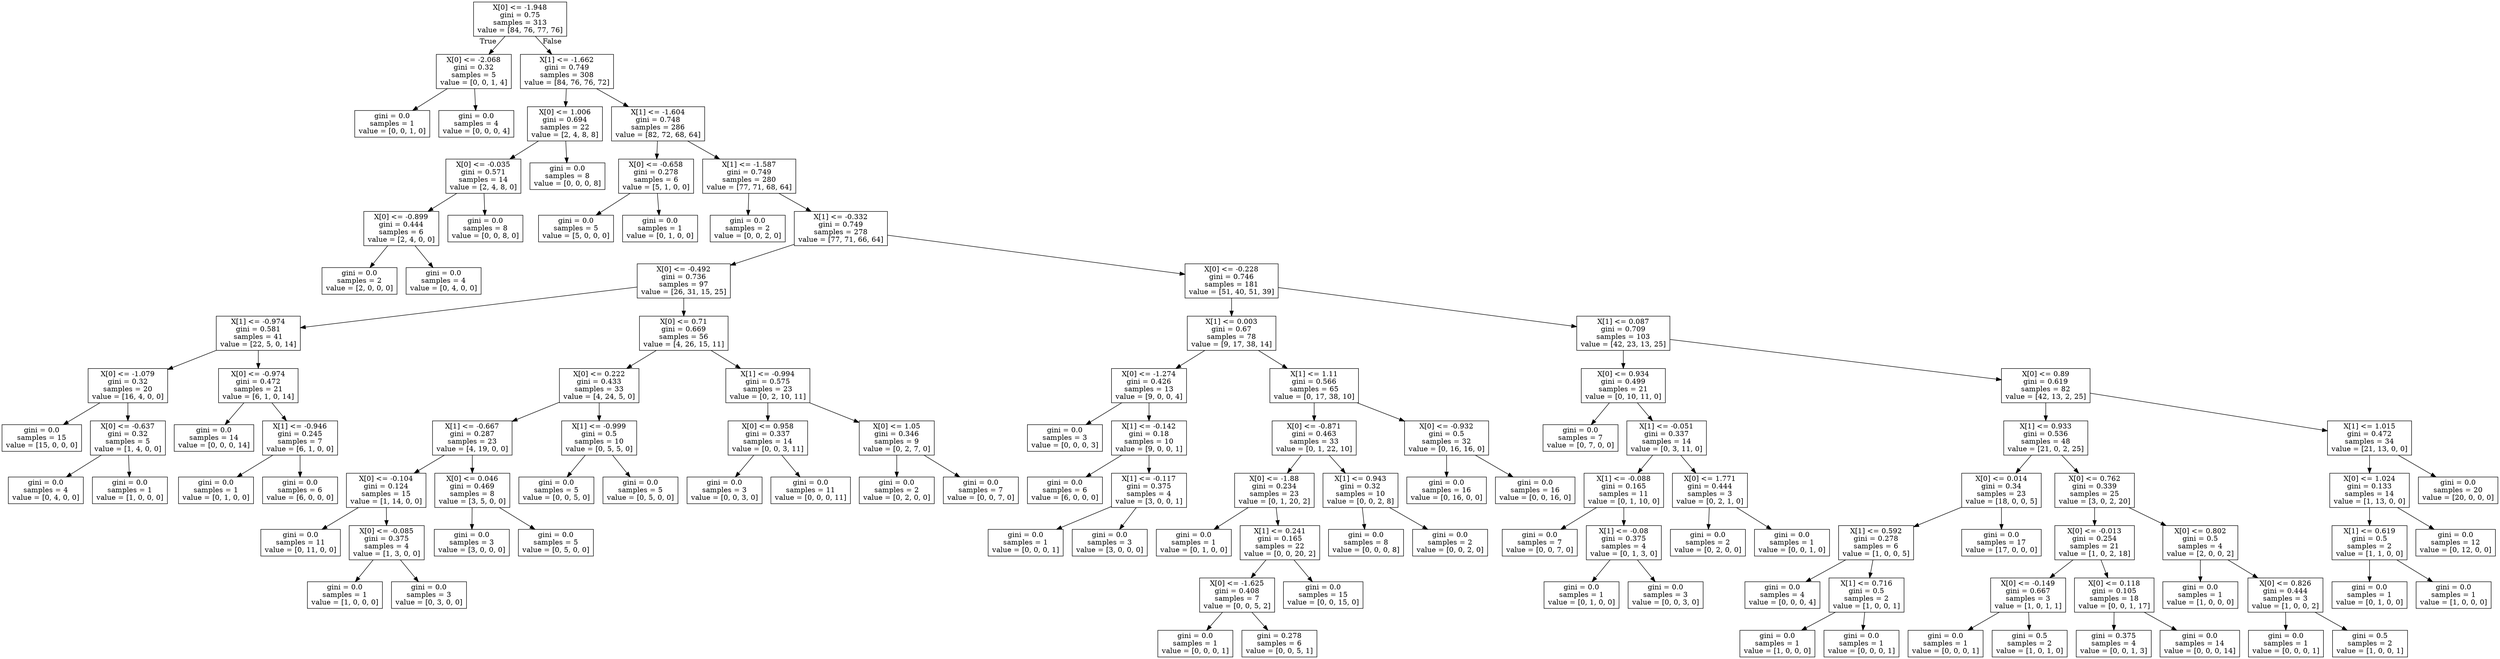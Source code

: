 digraph Tree {
node [shape=box] ;
0 [label="X[0] <= -1.948\ngini = 0.75\nsamples = 313\nvalue = [84, 76, 77, 76]"] ;
1 [label="X[0] <= -2.068\ngini = 0.32\nsamples = 5\nvalue = [0, 0, 1, 4]"] ;
0 -> 1 [labeldistance=2.5, labelangle=45, headlabel="True"] ;
2 [label="gini = 0.0\nsamples = 1\nvalue = [0, 0, 1, 0]"] ;
1 -> 2 ;
3 [label="gini = 0.0\nsamples = 4\nvalue = [0, 0, 0, 4]"] ;
1 -> 3 ;
4 [label="X[1] <= -1.662\ngini = 0.749\nsamples = 308\nvalue = [84, 76, 76, 72]"] ;
0 -> 4 [labeldistance=2.5, labelangle=-45, headlabel="False"] ;
5 [label="X[0] <= 1.006\ngini = 0.694\nsamples = 22\nvalue = [2, 4, 8, 8]"] ;
4 -> 5 ;
6 [label="X[0] <= -0.035\ngini = 0.571\nsamples = 14\nvalue = [2, 4, 8, 0]"] ;
5 -> 6 ;
7 [label="X[0] <= -0.899\ngini = 0.444\nsamples = 6\nvalue = [2, 4, 0, 0]"] ;
6 -> 7 ;
8 [label="gini = 0.0\nsamples = 2\nvalue = [2, 0, 0, 0]"] ;
7 -> 8 ;
9 [label="gini = 0.0\nsamples = 4\nvalue = [0, 4, 0, 0]"] ;
7 -> 9 ;
10 [label="gini = 0.0\nsamples = 8\nvalue = [0, 0, 8, 0]"] ;
6 -> 10 ;
11 [label="gini = 0.0\nsamples = 8\nvalue = [0, 0, 0, 8]"] ;
5 -> 11 ;
12 [label="X[1] <= -1.604\ngini = 0.748\nsamples = 286\nvalue = [82, 72, 68, 64]"] ;
4 -> 12 ;
13 [label="X[0] <= -0.658\ngini = 0.278\nsamples = 6\nvalue = [5, 1, 0, 0]"] ;
12 -> 13 ;
14 [label="gini = 0.0\nsamples = 5\nvalue = [5, 0, 0, 0]"] ;
13 -> 14 ;
15 [label="gini = 0.0\nsamples = 1\nvalue = [0, 1, 0, 0]"] ;
13 -> 15 ;
16 [label="X[1] <= -1.587\ngini = 0.749\nsamples = 280\nvalue = [77, 71, 68, 64]"] ;
12 -> 16 ;
17 [label="gini = 0.0\nsamples = 2\nvalue = [0, 0, 2, 0]"] ;
16 -> 17 ;
18 [label="X[1] <= -0.332\ngini = 0.749\nsamples = 278\nvalue = [77, 71, 66, 64]"] ;
16 -> 18 ;
19 [label="X[0] <= -0.492\ngini = 0.736\nsamples = 97\nvalue = [26, 31, 15, 25]"] ;
18 -> 19 ;
20 [label="X[1] <= -0.974\ngini = 0.581\nsamples = 41\nvalue = [22, 5, 0, 14]"] ;
19 -> 20 ;
21 [label="X[0] <= -1.079\ngini = 0.32\nsamples = 20\nvalue = [16, 4, 0, 0]"] ;
20 -> 21 ;
22 [label="gini = 0.0\nsamples = 15\nvalue = [15, 0, 0, 0]"] ;
21 -> 22 ;
23 [label="X[0] <= -0.637\ngini = 0.32\nsamples = 5\nvalue = [1, 4, 0, 0]"] ;
21 -> 23 ;
24 [label="gini = 0.0\nsamples = 4\nvalue = [0, 4, 0, 0]"] ;
23 -> 24 ;
25 [label="gini = 0.0\nsamples = 1\nvalue = [1, 0, 0, 0]"] ;
23 -> 25 ;
26 [label="X[0] <= -0.974\ngini = 0.472\nsamples = 21\nvalue = [6, 1, 0, 14]"] ;
20 -> 26 ;
27 [label="gini = 0.0\nsamples = 14\nvalue = [0, 0, 0, 14]"] ;
26 -> 27 ;
28 [label="X[1] <= -0.946\ngini = 0.245\nsamples = 7\nvalue = [6, 1, 0, 0]"] ;
26 -> 28 ;
29 [label="gini = 0.0\nsamples = 1\nvalue = [0, 1, 0, 0]"] ;
28 -> 29 ;
30 [label="gini = 0.0\nsamples = 6\nvalue = [6, 0, 0, 0]"] ;
28 -> 30 ;
31 [label="X[0] <= 0.71\ngini = 0.669\nsamples = 56\nvalue = [4, 26, 15, 11]"] ;
19 -> 31 ;
32 [label="X[0] <= 0.222\ngini = 0.433\nsamples = 33\nvalue = [4, 24, 5, 0]"] ;
31 -> 32 ;
33 [label="X[1] <= -0.667\ngini = 0.287\nsamples = 23\nvalue = [4, 19, 0, 0]"] ;
32 -> 33 ;
34 [label="X[0] <= -0.104\ngini = 0.124\nsamples = 15\nvalue = [1, 14, 0, 0]"] ;
33 -> 34 ;
35 [label="gini = 0.0\nsamples = 11\nvalue = [0, 11, 0, 0]"] ;
34 -> 35 ;
36 [label="X[0] <= -0.085\ngini = 0.375\nsamples = 4\nvalue = [1, 3, 0, 0]"] ;
34 -> 36 ;
37 [label="gini = 0.0\nsamples = 1\nvalue = [1, 0, 0, 0]"] ;
36 -> 37 ;
38 [label="gini = 0.0\nsamples = 3\nvalue = [0, 3, 0, 0]"] ;
36 -> 38 ;
39 [label="X[0] <= 0.046\ngini = 0.469\nsamples = 8\nvalue = [3, 5, 0, 0]"] ;
33 -> 39 ;
40 [label="gini = 0.0\nsamples = 3\nvalue = [3, 0, 0, 0]"] ;
39 -> 40 ;
41 [label="gini = 0.0\nsamples = 5\nvalue = [0, 5, 0, 0]"] ;
39 -> 41 ;
42 [label="X[1] <= -0.999\ngini = 0.5\nsamples = 10\nvalue = [0, 5, 5, 0]"] ;
32 -> 42 ;
43 [label="gini = 0.0\nsamples = 5\nvalue = [0, 0, 5, 0]"] ;
42 -> 43 ;
44 [label="gini = 0.0\nsamples = 5\nvalue = [0, 5, 0, 0]"] ;
42 -> 44 ;
45 [label="X[1] <= -0.994\ngini = 0.575\nsamples = 23\nvalue = [0, 2, 10, 11]"] ;
31 -> 45 ;
46 [label="X[0] <= 0.958\ngini = 0.337\nsamples = 14\nvalue = [0, 0, 3, 11]"] ;
45 -> 46 ;
47 [label="gini = 0.0\nsamples = 3\nvalue = [0, 0, 3, 0]"] ;
46 -> 47 ;
48 [label="gini = 0.0\nsamples = 11\nvalue = [0, 0, 0, 11]"] ;
46 -> 48 ;
49 [label="X[0] <= 1.05\ngini = 0.346\nsamples = 9\nvalue = [0, 2, 7, 0]"] ;
45 -> 49 ;
50 [label="gini = 0.0\nsamples = 2\nvalue = [0, 2, 0, 0]"] ;
49 -> 50 ;
51 [label="gini = 0.0\nsamples = 7\nvalue = [0, 0, 7, 0]"] ;
49 -> 51 ;
52 [label="X[0] <= -0.228\ngini = 0.746\nsamples = 181\nvalue = [51, 40, 51, 39]"] ;
18 -> 52 ;
53 [label="X[1] <= 0.003\ngini = 0.67\nsamples = 78\nvalue = [9, 17, 38, 14]"] ;
52 -> 53 ;
54 [label="X[0] <= -1.274\ngini = 0.426\nsamples = 13\nvalue = [9, 0, 0, 4]"] ;
53 -> 54 ;
55 [label="gini = 0.0\nsamples = 3\nvalue = [0, 0, 0, 3]"] ;
54 -> 55 ;
56 [label="X[1] <= -0.142\ngini = 0.18\nsamples = 10\nvalue = [9, 0, 0, 1]"] ;
54 -> 56 ;
57 [label="gini = 0.0\nsamples = 6\nvalue = [6, 0, 0, 0]"] ;
56 -> 57 ;
58 [label="X[1] <= -0.117\ngini = 0.375\nsamples = 4\nvalue = [3, 0, 0, 1]"] ;
56 -> 58 ;
59 [label="gini = 0.0\nsamples = 1\nvalue = [0, 0, 0, 1]"] ;
58 -> 59 ;
60 [label="gini = 0.0\nsamples = 3\nvalue = [3, 0, 0, 0]"] ;
58 -> 60 ;
61 [label="X[1] <= 1.11\ngini = 0.566\nsamples = 65\nvalue = [0, 17, 38, 10]"] ;
53 -> 61 ;
62 [label="X[0] <= -0.871\ngini = 0.463\nsamples = 33\nvalue = [0, 1, 22, 10]"] ;
61 -> 62 ;
63 [label="X[0] <= -1.88\ngini = 0.234\nsamples = 23\nvalue = [0, 1, 20, 2]"] ;
62 -> 63 ;
64 [label="gini = 0.0\nsamples = 1\nvalue = [0, 1, 0, 0]"] ;
63 -> 64 ;
65 [label="X[1] <= 0.241\ngini = 0.165\nsamples = 22\nvalue = [0, 0, 20, 2]"] ;
63 -> 65 ;
66 [label="X[0] <= -1.625\ngini = 0.408\nsamples = 7\nvalue = [0, 0, 5, 2]"] ;
65 -> 66 ;
67 [label="gini = 0.0\nsamples = 1\nvalue = [0, 0, 0, 1]"] ;
66 -> 67 ;
68 [label="gini = 0.278\nsamples = 6\nvalue = [0, 0, 5, 1]"] ;
66 -> 68 ;
69 [label="gini = 0.0\nsamples = 15\nvalue = [0, 0, 15, 0]"] ;
65 -> 69 ;
70 [label="X[1] <= 0.943\ngini = 0.32\nsamples = 10\nvalue = [0, 0, 2, 8]"] ;
62 -> 70 ;
71 [label="gini = 0.0\nsamples = 8\nvalue = [0, 0, 0, 8]"] ;
70 -> 71 ;
72 [label="gini = 0.0\nsamples = 2\nvalue = [0, 0, 2, 0]"] ;
70 -> 72 ;
73 [label="X[0] <= -0.932\ngini = 0.5\nsamples = 32\nvalue = [0, 16, 16, 0]"] ;
61 -> 73 ;
74 [label="gini = 0.0\nsamples = 16\nvalue = [0, 16, 0, 0]"] ;
73 -> 74 ;
75 [label="gini = 0.0\nsamples = 16\nvalue = [0, 0, 16, 0]"] ;
73 -> 75 ;
76 [label="X[1] <= 0.087\ngini = 0.709\nsamples = 103\nvalue = [42, 23, 13, 25]"] ;
52 -> 76 ;
77 [label="X[0] <= 0.934\ngini = 0.499\nsamples = 21\nvalue = [0, 10, 11, 0]"] ;
76 -> 77 ;
78 [label="gini = 0.0\nsamples = 7\nvalue = [0, 7, 0, 0]"] ;
77 -> 78 ;
79 [label="X[1] <= -0.051\ngini = 0.337\nsamples = 14\nvalue = [0, 3, 11, 0]"] ;
77 -> 79 ;
80 [label="X[1] <= -0.088\ngini = 0.165\nsamples = 11\nvalue = [0, 1, 10, 0]"] ;
79 -> 80 ;
81 [label="gini = 0.0\nsamples = 7\nvalue = [0, 0, 7, 0]"] ;
80 -> 81 ;
82 [label="X[1] <= -0.08\ngini = 0.375\nsamples = 4\nvalue = [0, 1, 3, 0]"] ;
80 -> 82 ;
83 [label="gini = 0.0\nsamples = 1\nvalue = [0, 1, 0, 0]"] ;
82 -> 83 ;
84 [label="gini = 0.0\nsamples = 3\nvalue = [0, 0, 3, 0]"] ;
82 -> 84 ;
85 [label="X[0] <= 1.771\ngini = 0.444\nsamples = 3\nvalue = [0, 2, 1, 0]"] ;
79 -> 85 ;
86 [label="gini = 0.0\nsamples = 2\nvalue = [0, 2, 0, 0]"] ;
85 -> 86 ;
87 [label="gini = 0.0\nsamples = 1\nvalue = [0, 0, 1, 0]"] ;
85 -> 87 ;
88 [label="X[0] <= 0.89\ngini = 0.619\nsamples = 82\nvalue = [42, 13, 2, 25]"] ;
76 -> 88 ;
89 [label="X[1] <= 0.933\ngini = 0.536\nsamples = 48\nvalue = [21, 0, 2, 25]"] ;
88 -> 89 ;
90 [label="X[0] <= 0.014\ngini = 0.34\nsamples = 23\nvalue = [18, 0, 0, 5]"] ;
89 -> 90 ;
91 [label="X[1] <= 0.592\ngini = 0.278\nsamples = 6\nvalue = [1, 0, 0, 5]"] ;
90 -> 91 ;
92 [label="gini = 0.0\nsamples = 4\nvalue = [0, 0, 0, 4]"] ;
91 -> 92 ;
93 [label="X[1] <= 0.716\ngini = 0.5\nsamples = 2\nvalue = [1, 0, 0, 1]"] ;
91 -> 93 ;
94 [label="gini = 0.0\nsamples = 1\nvalue = [1, 0, 0, 0]"] ;
93 -> 94 ;
95 [label="gini = 0.0\nsamples = 1\nvalue = [0, 0, 0, 1]"] ;
93 -> 95 ;
96 [label="gini = 0.0\nsamples = 17\nvalue = [17, 0, 0, 0]"] ;
90 -> 96 ;
97 [label="X[0] <= 0.762\ngini = 0.339\nsamples = 25\nvalue = [3, 0, 2, 20]"] ;
89 -> 97 ;
98 [label="X[0] <= -0.013\ngini = 0.254\nsamples = 21\nvalue = [1, 0, 2, 18]"] ;
97 -> 98 ;
99 [label="X[0] <= -0.149\ngini = 0.667\nsamples = 3\nvalue = [1, 0, 1, 1]"] ;
98 -> 99 ;
100 [label="gini = 0.0\nsamples = 1\nvalue = [0, 0, 0, 1]"] ;
99 -> 100 ;
101 [label="gini = 0.5\nsamples = 2\nvalue = [1, 0, 1, 0]"] ;
99 -> 101 ;
102 [label="X[0] <= 0.118\ngini = 0.105\nsamples = 18\nvalue = [0, 0, 1, 17]"] ;
98 -> 102 ;
103 [label="gini = 0.375\nsamples = 4\nvalue = [0, 0, 1, 3]"] ;
102 -> 103 ;
104 [label="gini = 0.0\nsamples = 14\nvalue = [0, 0, 0, 14]"] ;
102 -> 104 ;
105 [label="X[0] <= 0.802\ngini = 0.5\nsamples = 4\nvalue = [2, 0, 0, 2]"] ;
97 -> 105 ;
106 [label="gini = 0.0\nsamples = 1\nvalue = [1, 0, 0, 0]"] ;
105 -> 106 ;
107 [label="X[0] <= 0.826\ngini = 0.444\nsamples = 3\nvalue = [1, 0, 0, 2]"] ;
105 -> 107 ;
108 [label="gini = 0.0\nsamples = 1\nvalue = [0, 0, 0, 1]"] ;
107 -> 108 ;
109 [label="gini = 0.5\nsamples = 2\nvalue = [1, 0, 0, 1]"] ;
107 -> 109 ;
110 [label="X[1] <= 1.015\ngini = 0.472\nsamples = 34\nvalue = [21, 13, 0, 0]"] ;
88 -> 110 ;
111 [label="X[0] <= 1.024\ngini = 0.133\nsamples = 14\nvalue = [1, 13, 0, 0]"] ;
110 -> 111 ;
112 [label="X[1] <= 0.619\ngini = 0.5\nsamples = 2\nvalue = [1, 1, 0, 0]"] ;
111 -> 112 ;
113 [label="gini = 0.0\nsamples = 1\nvalue = [0, 1, 0, 0]"] ;
112 -> 113 ;
114 [label="gini = 0.0\nsamples = 1\nvalue = [1, 0, 0, 0]"] ;
112 -> 114 ;
115 [label="gini = 0.0\nsamples = 12\nvalue = [0, 12, 0, 0]"] ;
111 -> 115 ;
116 [label="gini = 0.0\nsamples = 20\nvalue = [20, 0, 0, 0]"] ;
110 -> 116 ;
}